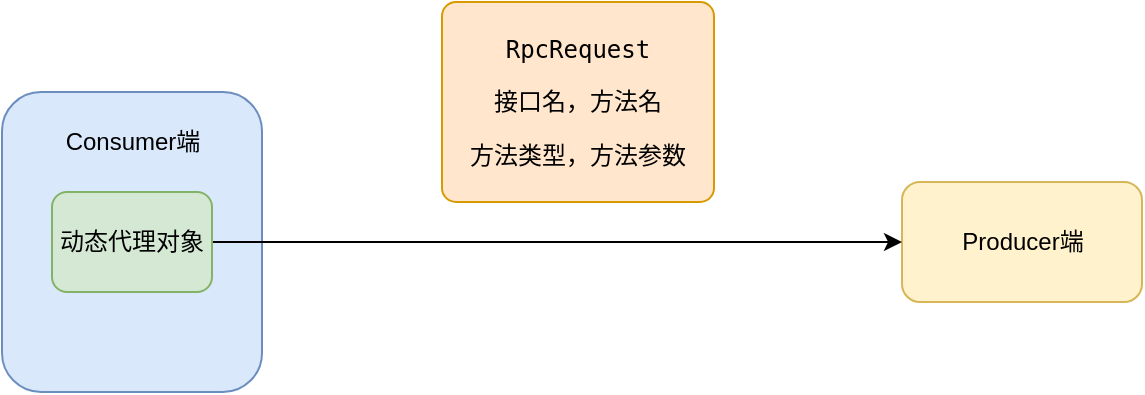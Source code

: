 <mxfile version="14.7.2" type="github">
  <diagram id="Q1PszmerHpHR-WY7jRg5" name="Page-1">
    <mxGraphModel dx="946" dy="536" grid="1" gridSize="10" guides="1" tooltips="1" connect="1" arrows="1" fold="1" page="1" pageScale="1" pageWidth="827" pageHeight="1169" math="0" shadow="0">
      <root>
        <mxCell id="0" />
        <mxCell id="1" parent="0" />
        <mxCell id="AyUE7jmxqMXwNRpZoPKw-9" style="edgeStyle=orthogonalEdgeStyle;rounded=0;orthogonalLoop=1;jettySize=auto;html=1;exitX=1;exitY=0.5;exitDx=0;exitDy=0;entryX=1;entryY=0.5;entryDx=0;entryDy=0;" edge="1" parent="1" source="AyUE7jmxqMXwNRpZoPKw-1" target="AyUE7jmxqMXwNRpZoPKw-8">
          <mxGeometry relative="1" as="geometry" />
        </mxCell>
        <mxCell id="AyUE7jmxqMXwNRpZoPKw-1" value="" style="rounded=1;whiteSpace=wrap;html=1;fillColor=#dae8fc;strokeColor=#6c8ebf;" vertex="1" parent="1">
          <mxGeometry x="110" y="105" width="130" height="150" as="geometry" />
        </mxCell>
        <mxCell id="AyUE7jmxqMXwNRpZoPKw-2" value="" style="rounded=1;whiteSpace=wrap;html=1;fillColor=#fff2cc;strokeColor=#d6b656;" vertex="1" parent="1">
          <mxGeometry x="560" y="150" width="120" height="60" as="geometry" />
        </mxCell>
        <mxCell id="AyUE7jmxqMXwNRpZoPKw-7" value="&lt;pre&gt;RpcRequest&lt;/pre&gt;&lt;pre&gt;接口名，方法名&lt;/pre&gt;&lt;pre&gt;方法类型，方法参数&lt;/pre&gt;" style="rounded=1;whiteSpace=wrap;html=1;arcSize=7;fillColor=#ffe6cc;strokeColor=#d79b00;" vertex="1" parent="1">
          <mxGeometry x="330" y="60" width="136" height="100" as="geometry" />
        </mxCell>
        <mxCell id="AyUE7jmxqMXwNRpZoPKw-10" style="edgeStyle=orthogonalEdgeStyle;rounded=0;orthogonalLoop=1;jettySize=auto;html=1;exitX=1;exitY=0.5;exitDx=0;exitDy=0;entryX=0;entryY=0.5;entryDx=0;entryDy=0;" edge="1" parent="1" source="AyUE7jmxqMXwNRpZoPKw-8" target="AyUE7jmxqMXwNRpZoPKw-2">
          <mxGeometry relative="1" as="geometry">
            <mxPoint x="550" y="180" as="targetPoint" />
          </mxGeometry>
        </mxCell>
        <mxCell id="AyUE7jmxqMXwNRpZoPKw-8" value="动态代理对象" style="rounded=1;whiteSpace=wrap;html=1;fillColor=#d5e8d4;strokeColor=#82b366;" vertex="1" parent="1">
          <mxGeometry x="135" y="155" width="80" height="50" as="geometry" />
        </mxCell>
        <mxCell id="AyUE7jmxqMXwNRpZoPKw-11" value="Consumer端" style="text;html=1;strokeColor=none;fillColor=none;align=center;verticalAlign=middle;whiteSpace=wrap;rounded=0;" vertex="1" parent="1">
          <mxGeometry x="132.5" y="120" width="85" height="20" as="geometry" />
        </mxCell>
        <mxCell id="AyUE7jmxqMXwNRpZoPKw-13" value="Producer端" style="text;html=1;strokeColor=none;fillColor=none;align=center;verticalAlign=middle;whiteSpace=wrap;rounded=0;" vertex="1" parent="1">
          <mxGeometry x="577.5" y="170" width="85" height="20" as="geometry" />
        </mxCell>
      </root>
    </mxGraphModel>
  </diagram>
</mxfile>
